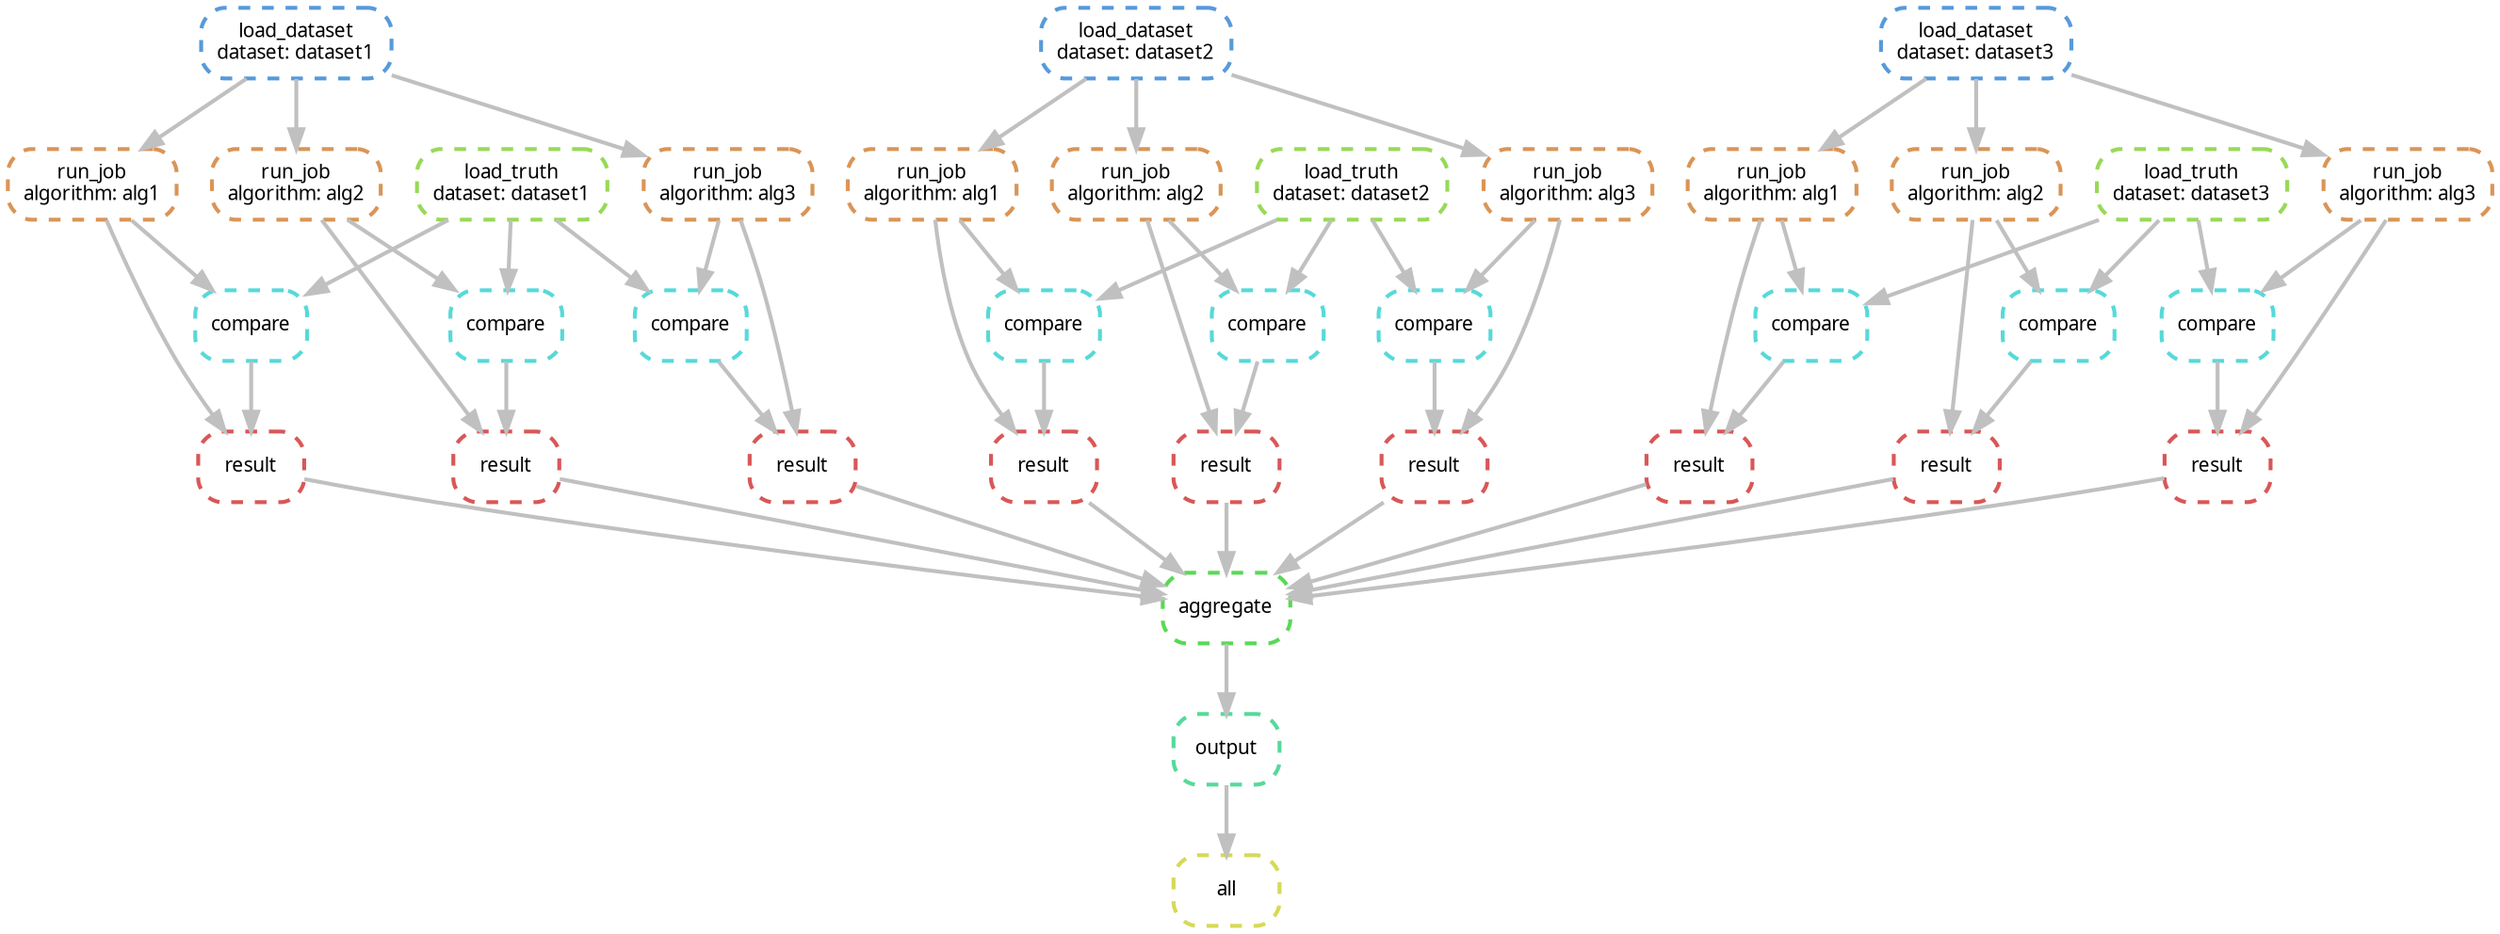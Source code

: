 digraph snakemake_dag {
    graph[bgcolor=white, margin=0];
    node[shape=box, style=rounded, fontname=sans,                 fontsize=10, penwidth=2];
    edge[penwidth=2, color=grey];
	0[label = "all", color = "0.17 0.6 0.85", style="rounded,dashed"];
	1[label = "output", color = "0.42 0.6 0.85", style="rounded,dashed"];
	2[label = "aggregate", color = "0.33 0.6 0.85", style="rounded,dashed"];
	3[label = "result", color = "0.00 0.6 0.85", style="rounded,dashed"];
	4[label = "run_job\nalgorithm: alg1", color = "0.08 0.6 0.85", style="rounded,dashed"];
	5[label = "load_dataset\ndataset: dataset1", color = "0.58 0.6 0.85", style="rounded,dashed"];
	6[label = "compare", color = "0.50 0.6 0.85", style="rounded,dashed"];
	7[label = "load_truth\ndataset: dataset1", color = "0.25 0.6 0.85", style="rounded,dashed"];
	8[label = "result", color = "0.00 0.6 0.85", style="rounded,dashed"];
	9[label = "run_job\nalgorithm: alg2", color = "0.08 0.6 0.85", style="rounded,dashed"];
	10[label = "compare", color = "0.50 0.6 0.85", style="rounded,dashed"];
	11[label = "result", color = "0.00 0.6 0.85", style="rounded,dashed"];
	12[label = "run_job\nalgorithm: alg3", color = "0.08 0.6 0.85", style="rounded,dashed"];
	13[label = "compare", color = "0.50 0.6 0.85", style="rounded,dashed"];
	14[label = "result", color = "0.00 0.6 0.85", style="rounded,dashed"];
	15[label = "run_job\nalgorithm: alg1", color = "0.08 0.6 0.85", style="rounded,dashed"];
	16[label = "load_dataset\ndataset: dataset2", color = "0.58 0.6 0.85", style="rounded,dashed"];
	17[label = "compare", color = "0.50 0.6 0.85", style="rounded,dashed"];
	18[label = "load_truth\ndataset: dataset2", color = "0.25 0.6 0.85", style="rounded,dashed"];
	19[label = "result", color = "0.00 0.6 0.85", style="rounded,dashed"];
	20[label = "run_job\nalgorithm: alg2", color = "0.08 0.6 0.85", style="rounded,dashed"];
	21[label = "compare", color = "0.50 0.6 0.85", style="rounded,dashed"];
	22[label = "result", color = "0.00 0.6 0.85", style="rounded,dashed"];
	23[label = "run_job\nalgorithm: alg3", color = "0.08 0.6 0.85", style="rounded,dashed"];
	24[label = "compare", color = "0.50 0.6 0.85", style="rounded,dashed"];
	25[label = "result", color = "0.00 0.6 0.85", style="rounded,dashed"];
	26[label = "run_job\nalgorithm: alg1", color = "0.08 0.6 0.85", style="rounded,dashed"];
	27[label = "load_dataset\ndataset: dataset3", color = "0.58 0.6 0.85", style="rounded,dashed"];
	28[label = "compare", color = "0.50 0.6 0.85", style="rounded,dashed"];
	29[label = "load_truth\ndataset: dataset3", color = "0.25 0.6 0.85", style="rounded,dashed"];
	30[label = "result", color = "0.00 0.6 0.85", style="rounded,dashed"];
	31[label = "run_job\nalgorithm: alg2", color = "0.08 0.6 0.85", style="rounded,dashed"];
	32[label = "compare", color = "0.50 0.6 0.85", style="rounded,dashed"];
	33[label = "result", color = "0.00 0.6 0.85", style="rounded,dashed"];
	34[label = "run_job\nalgorithm: alg3", color = "0.08 0.6 0.85", style="rounded,dashed"];
	35[label = "compare", color = "0.50 0.6 0.85", style="rounded,dashed"];
	1 -> 0
	2 -> 1
	3 -> 2
	8 -> 2
	11 -> 2
	14 -> 2
	19 -> 2
	22 -> 2
	25 -> 2
	30 -> 2
	33 -> 2
	4 -> 3
	6 -> 3
	5 -> 4
	4 -> 6
	7 -> 6
	9 -> 8
	10 -> 8
	5 -> 9
	9 -> 10
	7 -> 10
	12 -> 11
	13 -> 11
	5 -> 12
	12 -> 13
	7 -> 13
	15 -> 14
	17 -> 14
	16 -> 15
	15 -> 17
	18 -> 17
	20 -> 19
	21 -> 19
	16 -> 20
	20 -> 21
	18 -> 21
	23 -> 22
	24 -> 22
	16 -> 23
	23 -> 24
	18 -> 24
	26 -> 25
	28 -> 25
	27 -> 26
	26 -> 28
	29 -> 28
	31 -> 30
	32 -> 30
	27 -> 31
	31 -> 32
	29 -> 32
	34 -> 33
	35 -> 33
	27 -> 34
	34 -> 35
	29 -> 35
}            
